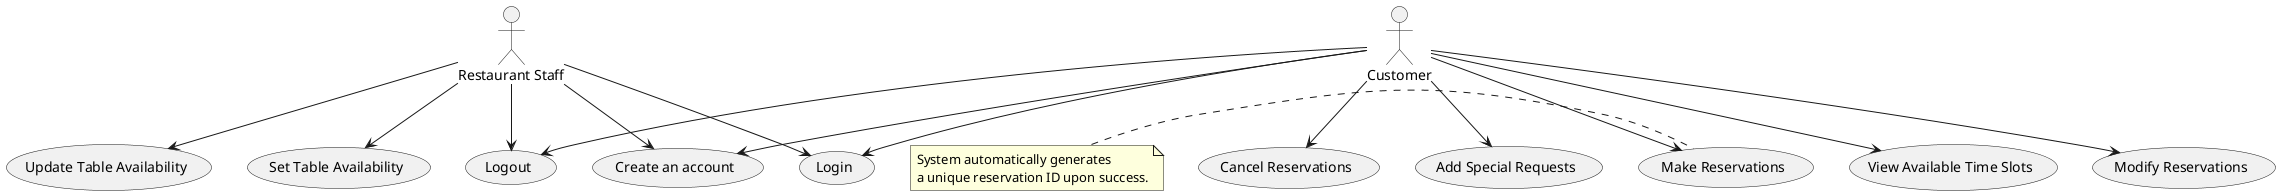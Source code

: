 @startuml
'https://plantuml.com/use-case-diagram

:Customer: as Customer
:Restaurant Staff: as Staff

Customer --> (Login)
Staff --> (Login)

Customer --> (Logout)
Staff --> (Logout)

Customer --> (Create an account)
Staff --> (Create an account)

Customer --> (View Available Time Slots)
Customer --> (Make Reservations)
Customer --> (Modify Reservations)
Customer --> (Cancel Reservations)
Customer --> (Add Special Requests)

Staff --> (Set Table Availability)
Staff --> (Update Table Availability)

note left of (Make Reservations)
System automatically generates
a unique reservation ID upon success.
end note
@enduml
